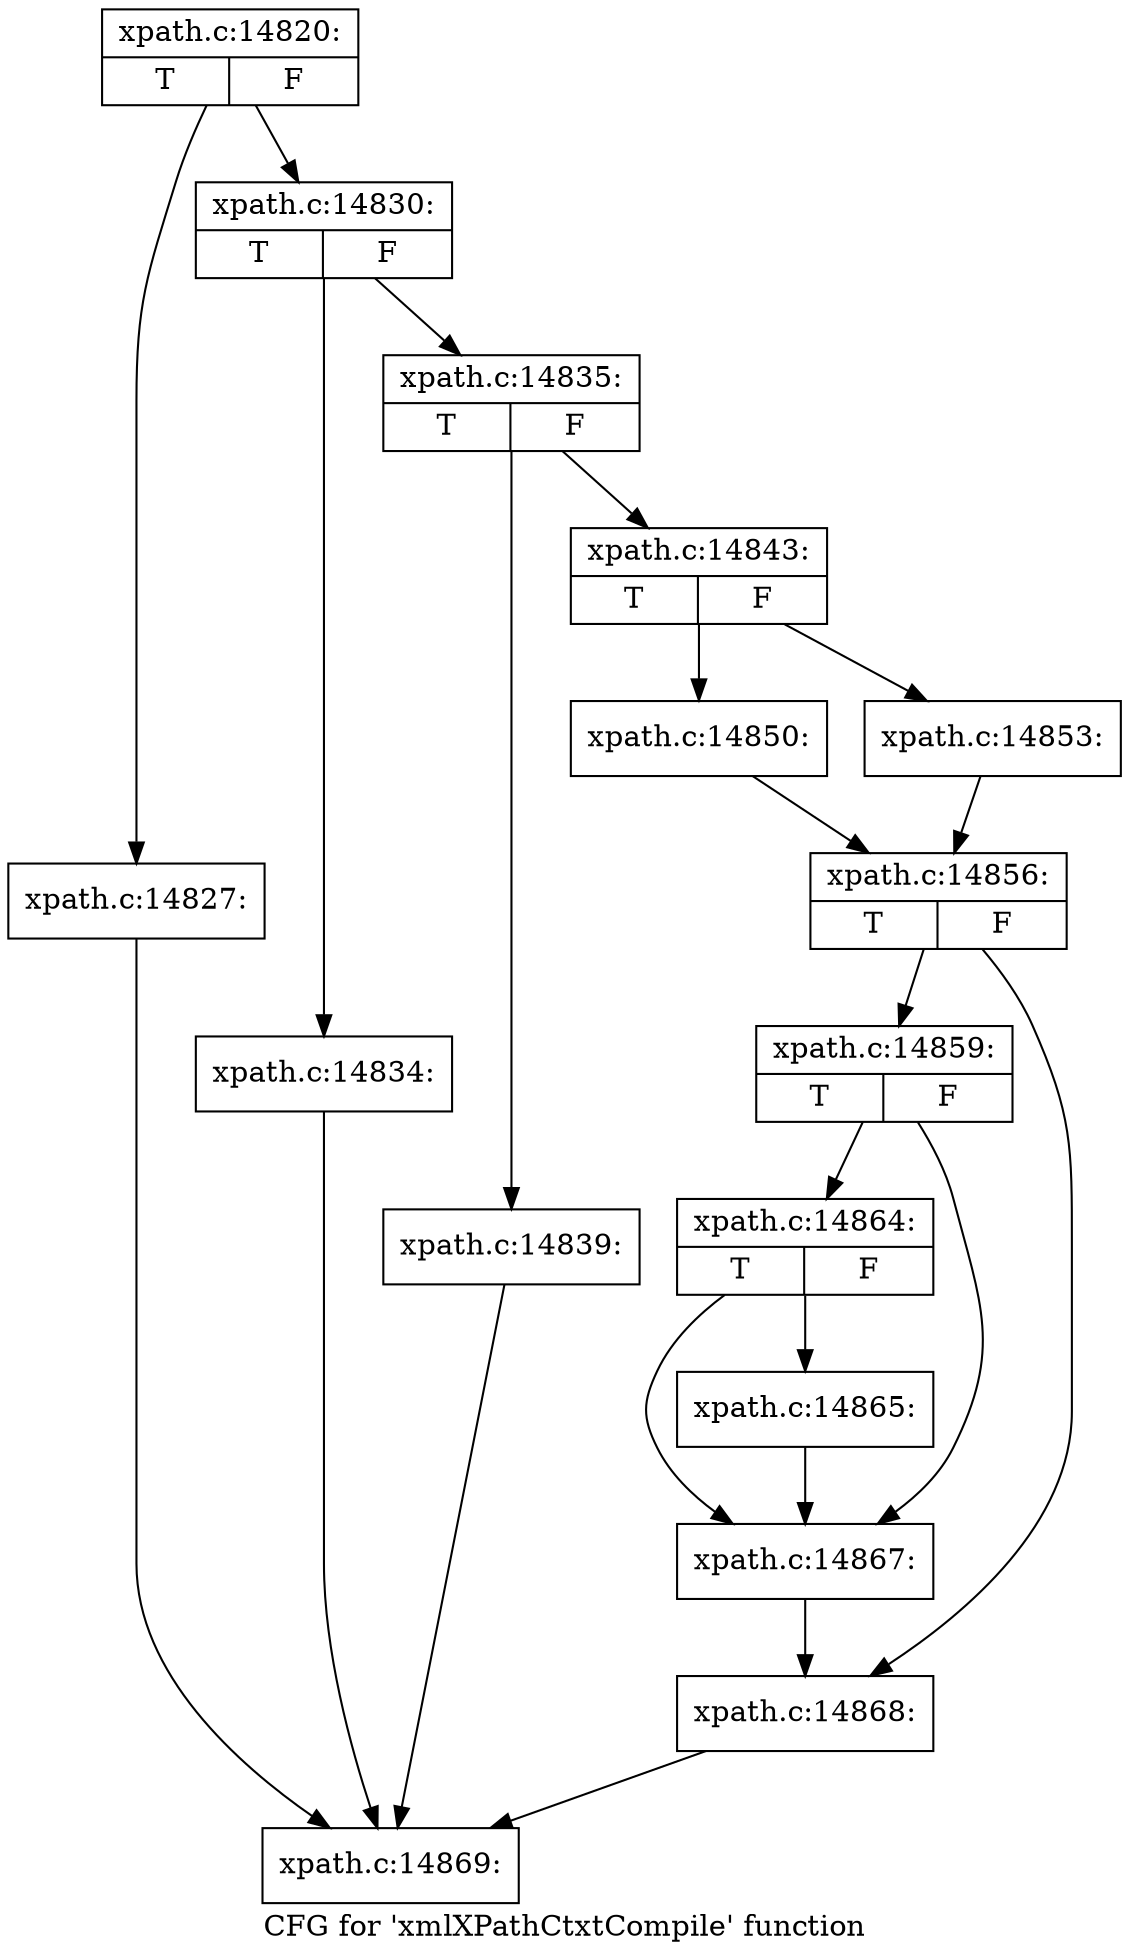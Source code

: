 digraph "CFG for 'xmlXPathCtxtCompile' function" {
	label="CFG for 'xmlXPathCtxtCompile' function";

	Node0x4c6ccf0 [shape=record,label="{xpath.c:14820:|{<s0>T|<s1>F}}"];
	Node0x4c6ccf0 -> Node0x4c6e530;
	Node0x4c6ccf0 -> Node0x4c6e930;
	Node0x4c6e530 [shape=record,label="{xpath.c:14827:}"];
	Node0x4c6e530 -> Node0x4c60220;
	Node0x4c6e930 [shape=record,label="{xpath.c:14830:|{<s0>T|<s1>F}}"];
	Node0x4c6e930 -> Node0x4c6ee80;
	Node0x4c6e930 -> Node0x4c6eed0;
	Node0x4c6ee80 [shape=record,label="{xpath.c:14834:}"];
	Node0x4c6ee80 -> Node0x4c60220;
	Node0x4c6eed0 [shape=record,label="{xpath.c:14835:|{<s0>T|<s1>F}}"];
	Node0x4c6eed0 -> Node0x4c6f650;
	Node0x4c6eed0 -> Node0x4c6f8b0;
	Node0x4c6f650 [shape=record,label="{xpath.c:14839:}"];
	Node0x4c6f650 -> Node0x4c60220;
	Node0x4c6f8b0 [shape=record,label="{xpath.c:14843:|{<s0>T|<s1>F}}"];
	Node0x4c6f8b0 -> Node0x4c6fd40;
	Node0x4c6f8b0 -> Node0x4c6fde0;
	Node0x4c6fd40 [shape=record,label="{xpath.c:14850:}"];
	Node0x4c6fd40 -> Node0x4c6fd90;
	Node0x4c6fde0 [shape=record,label="{xpath.c:14853:}"];
	Node0x4c6fde0 -> Node0x4c6fd90;
	Node0x4c6fd90 [shape=record,label="{xpath.c:14856:|{<s0>T|<s1>F}}"];
	Node0x4c6fd90 -> Node0x4c70df0;
	Node0x4c6fd90 -> Node0x4c70e40;
	Node0x4c70df0 [shape=record,label="{xpath.c:14859:|{<s0>T|<s1>F}}"];
	Node0x4c70df0 -> Node0x4c71520;
	Node0x4c70df0 -> Node0x4c714d0;
	Node0x4c71520 [shape=record,label="{xpath.c:14864:|{<s0>T|<s1>F}}"];
	Node0x4c71520 -> Node0x4c71480;
	Node0x4c71520 -> Node0x4c714d0;
	Node0x4c71480 [shape=record,label="{xpath.c:14865:}"];
	Node0x4c71480 -> Node0x4c714d0;
	Node0x4c714d0 [shape=record,label="{xpath.c:14867:}"];
	Node0x4c714d0 -> Node0x4c70e40;
	Node0x4c70e40 [shape=record,label="{xpath.c:14868:}"];
	Node0x4c70e40 -> Node0x4c60220;
	Node0x4c60220 [shape=record,label="{xpath.c:14869:}"];
}
